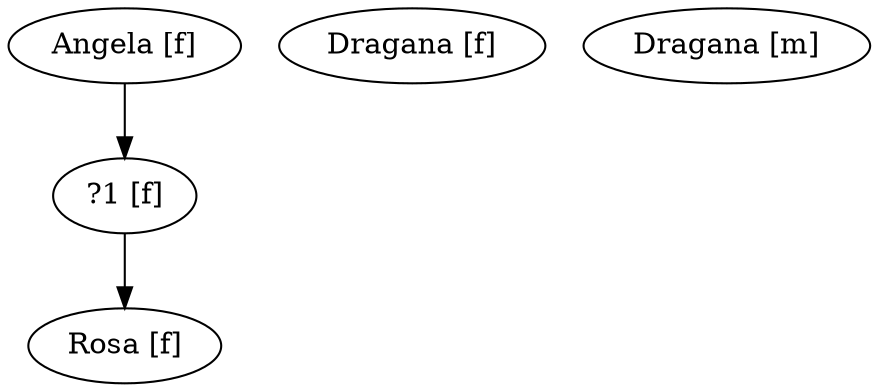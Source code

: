 digraph FamilyTree
{
  "?1 [f]" -> "Rosa [f]";
  "Angela [f]" -> "?1 [f]";
  "Dragana [f]";
  "Dragana [m]";
  "Rosa [f]";
}